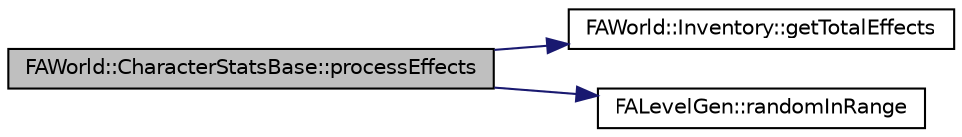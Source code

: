 digraph G
{
  edge [fontname="Helvetica",fontsize="10",labelfontname="Helvetica",labelfontsize="10"];
  node [fontname="Helvetica",fontsize="10",shape=record];
  rankdir="LR";
  Node1 [label="FAWorld::CharacterStatsBase::processEffects",height=0.2,width=0.4,color="black", fillcolor="grey75", style="filled" fontcolor="black"];
  Node1 -> Node2 [color="midnightblue",fontsize="10",style="solid",fontname="Helvetica"];
  Node2 [label="FAWorld::Inventory::getTotalEffects",height=0.2,width=0.4,color="black", fillcolor="white", style="filled",URL="$class_f_a_world_1_1_inventory.html#acd2520acf595a745b3b50f72d7ed3829"];
  Node1 -> Node3 [color="midnightblue",fontsize="10",style="solid",fontname="Helvetica"];
  Node3 [label="FALevelGen::randomInRange",height=0.2,width=0.4,color="black", fillcolor="white", style="filled",URL="$namespace_f_a_level_gen.html#a0374e2ca497149c811dbc135899a5db7"];
}

